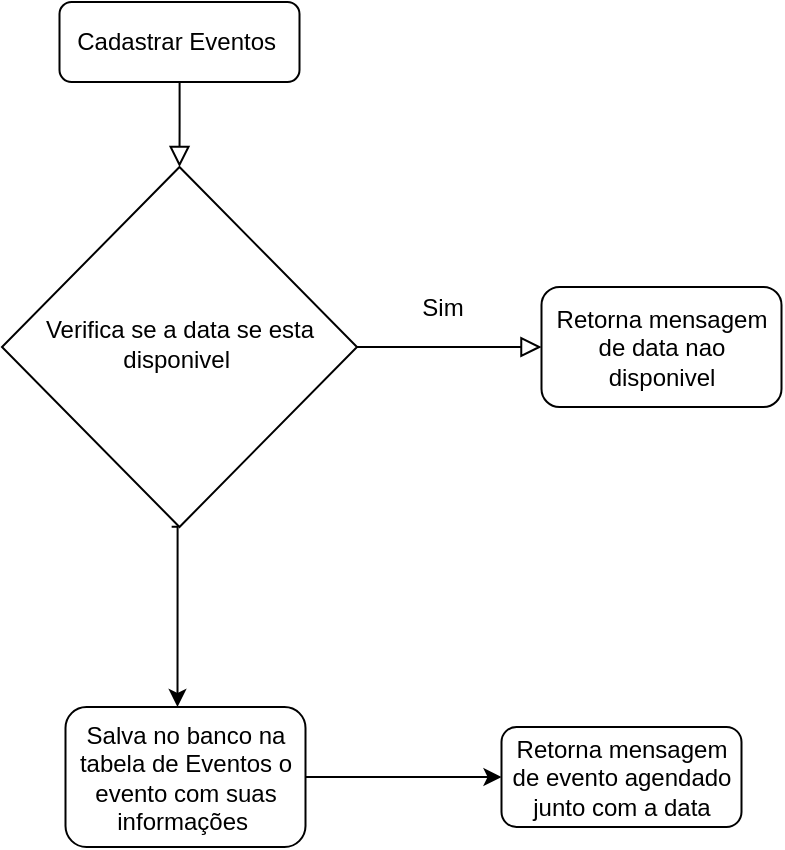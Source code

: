 <mxfile version="24.4.0" type="github">
  <diagram name="Página-1" id="btBhU6gRMKUw8AxsfhUI">
    <mxGraphModel dx="-2845" dy="583" grid="1" gridSize="10" guides="1" tooltips="1" connect="1" arrows="1" fold="1" page="1" pageScale="1" pageWidth="827" pageHeight="1169" math="0" shadow="0">
      <root>
        <mxCell id="0" />
        <mxCell id="1" parent="0" />
        <mxCell id="cS9pMNF9t11Ty7Y6Wsko-1" value="" style="rounded=0;html=1;jettySize=auto;orthogonalLoop=1;fontSize=11;endArrow=block;endFill=0;endSize=8;strokeWidth=1;shadow=0;labelBackgroundColor=none;edgeStyle=orthogonalEdgeStyle;" edge="1" parent="1" source="cS9pMNF9t11Ty7Y6Wsko-2" target="cS9pMNF9t11Ty7Y6Wsko-5">
          <mxGeometry relative="1" as="geometry" />
        </mxCell>
        <mxCell id="cS9pMNF9t11Ty7Y6Wsko-2" value="Cadastrar Eventos&amp;nbsp;" style="rounded=1;whiteSpace=wrap;html=1;fontSize=12;glass=0;strokeWidth=1;shadow=0;" vertex="1" parent="1">
          <mxGeometry x="4448.75" y="40" width="120" height="40" as="geometry" />
        </mxCell>
        <mxCell id="cS9pMNF9t11Ty7Y6Wsko-3" value="" style="edgeStyle=orthogonalEdgeStyle;rounded=0;html=1;jettySize=auto;orthogonalLoop=1;fontSize=11;endArrow=block;endFill=0;endSize=8;strokeWidth=1;shadow=0;labelBackgroundColor=none;entryX=0;entryY=0.5;entryDx=0;entryDy=0;" edge="1" parent="1" source="cS9pMNF9t11Ty7Y6Wsko-5" target="cS9pMNF9t11Ty7Y6Wsko-9">
          <mxGeometry y="10" relative="1" as="geometry">
            <mxPoint as="offset" />
            <mxPoint x="4889.75" y="207.5" as="targetPoint" />
          </mxGeometry>
        </mxCell>
        <mxCell id="cS9pMNF9t11Ty7Y6Wsko-4" style="edgeStyle=orthogonalEdgeStyle;rounded=0;orthogonalLoop=1;jettySize=auto;html=1;entryX=0.5;entryY=0;entryDx=0;entryDy=0;" edge="1" parent="1">
          <mxGeometry relative="1" as="geometry">
            <mxPoint x="4504.837" y="302.412" as="sourcePoint" />
            <mxPoint x="4507.75" y="392.5" as="targetPoint" />
            <Array as="points">
              <mxPoint x="4507.75" y="302.5" />
            </Array>
          </mxGeometry>
        </mxCell>
        <mxCell id="cS9pMNF9t11Ty7Y6Wsko-5" value="Verifica se a data se esta disponivel&amp;nbsp;" style="rhombus;whiteSpace=wrap;html=1;shadow=0;fontFamily=Helvetica;fontSize=12;align=center;strokeWidth=1;spacing=6;spacingTop=-4;" vertex="1" parent="1">
          <mxGeometry x="4420" y="122.5" width="177.5" height="180" as="geometry" />
        </mxCell>
        <mxCell id="cS9pMNF9t11Ty7Y6Wsko-6" style="edgeStyle=orthogonalEdgeStyle;rounded=0;orthogonalLoop=1;jettySize=auto;html=1;entryX=0;entryY=0.5;entryDx=0;entryDy=0;" edge="1" parent="1" source="cS9pMNF9t11Ty7Y6Wsko-7" target="cS9pMNF9t11Ty7Y6Wsko-10">
          <mxGeometry relative="1" as="geometry" />
        </mxCell>
        <mxCell id="cS9pMNF9t11Ty7Y6Wsko-7" value="Salva no banco na tabela de Eventos o evento com suas informações&amp;nbsp;" style="rounded=1;whiteSpace=wrap;html=1;fontSize=12;glass=0;strokeWidth=1;shadow=0;" vertex="1" parent="1">
          <mxGeometry x="4451.75" y="392.5" width="120" height="70" as="geometry" />
        </mxCell>
        <mxCell id="cS9pMNF9t11Ty7Y6Wsko-8" value="Sim" style="text;html=1;align=center;verticalAlign=middle;resizable=0;points=[];autosize=1;strokeColor=none;fillColor=none;" vertex="1" parent="1">
          <mxGeometry x="4619.75" y="177.5" width="40" height="30" as="geometry" />
        </mxCell>
        <mxCell id="cS9pMNF9t11Ty7Y6Wsko-9" value="Retorna mensagem de data nao disponivel" style="rounded=1;whiteSpace=wrap;html=1;fontSize=12;glass=0;strokeWidth=1;shadow=0;" vertex="1" parent="1">
          <mxGeometry x="4689.75" y="182.5" width="120" height="60" as="geometry" />
        </mxCell>
        <mxCell id="cS9pMNF9t11Ty7Y6Wsko-10" value="Retorna mensagem de evento agendado junto com a data" style="rounded=1;whiteSpace=wrap;html=1;fontSize=12;glass=0;strokeWidth=1;shadow=0;" vertex="1" parent="1">
          <mxGeometry x="4669.75" y="402.5" width="120" height="50" as="geometry" />
        </mxCell>
      </root>
    </mxGraphModel>
  </diagram>
</mxfile>
